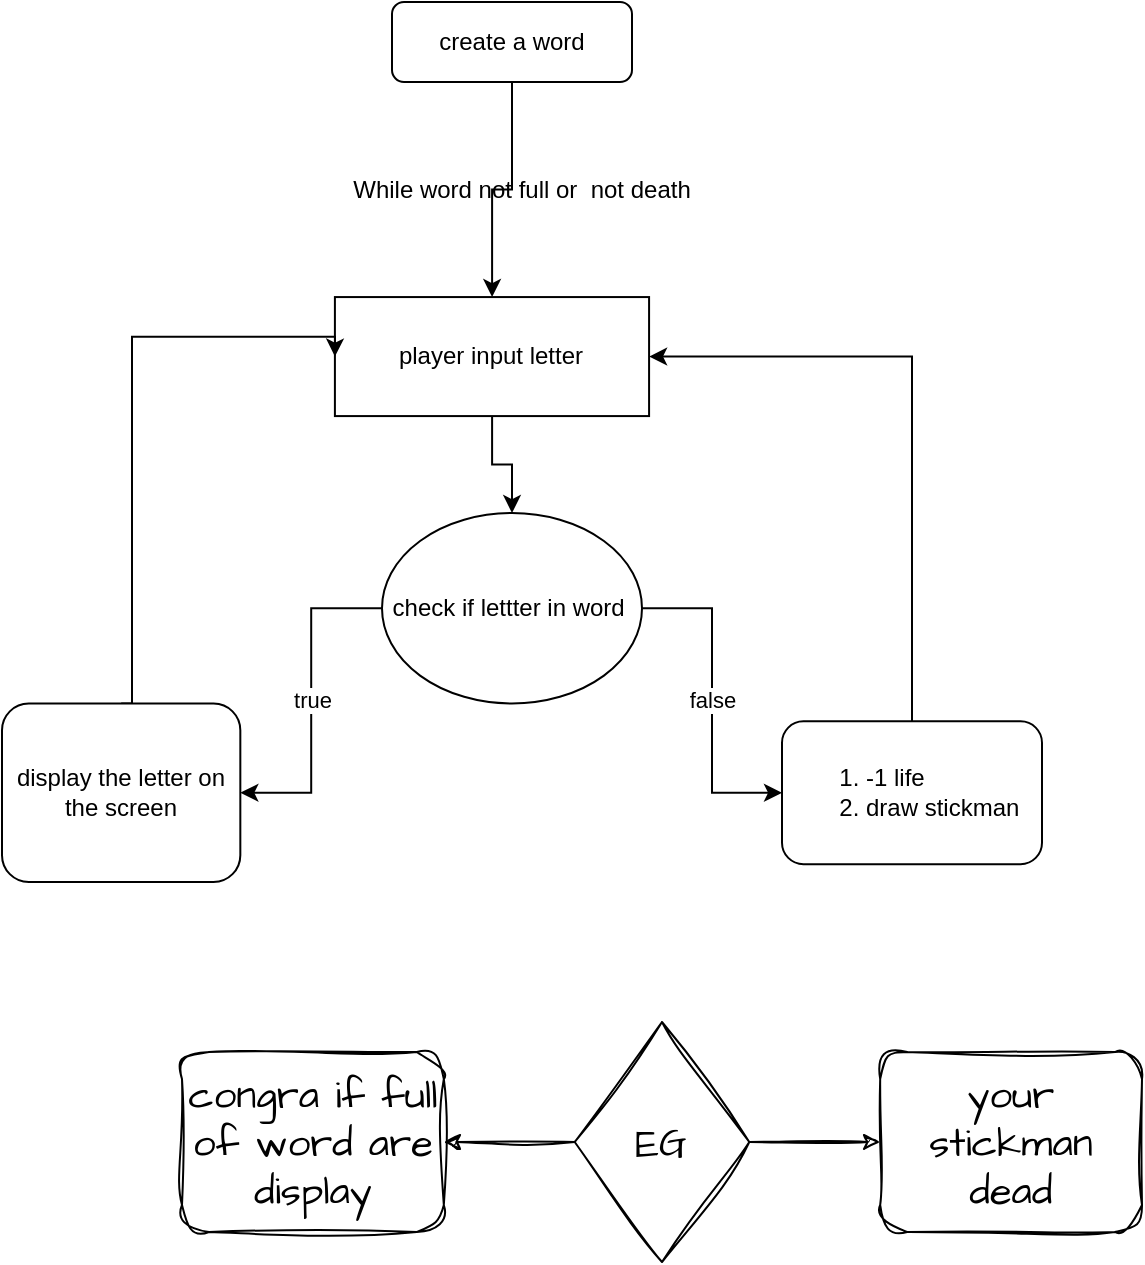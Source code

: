 <mxfile version="21.3.7" type="github">
  <diagram id="C5RBs43oDa-KdzZeNtuy" name="Page-1">
    <mxGraphModel dx="1426" dy="789" grid="1" gridSize="10" guides="1" tooltips="1" connect="1" arrows="1" fold="1" page="1" pageScale="1" pageWidth="827" pageHeight="1169" math="0" shadow="0">
      <root>
        <mxCell id="WIyWlLk6GJQsqaUBKTNV-0" />
        <mxCell id="WIyWlLk6GJQsqaUBKTNV-1" parent="WIyWlLk6GJQsqaUBKTNV-0" />
        <mxCell id="9UxEub91nrfp-Pejf8r--5" style="edgeStyle=orthogonalEdgeStyle;rounded=0;orthogonalLoop=1;jettySize=auto;html=1;" edge="1" parent="WIyWlLk6GJQsqaUBKTNV-1" source="WIyWlLk6GJQsqaUBKTNV-3" target="9UxEub91nrfp-Pejf8r--0">
          <mxGeometry relative="1" as="geometry" />
        </mxCell>
        <mxCell id="WIyWlLk6GJQsqaUBKTNV-3" value="create a word" style="rounded=1;whiteSpace=wrap;html=1;fontSize=12;glass=0;strokeWidth=1;shadow=0;" parent="WIyWlLk6GJQsqaUBKTNV-1" vertex="1">
          <mxGeometry x="305" y="70" width="120" height="40" as="geometry" />
        </mxCell>
        <mxCell id="9UxEub91nrfp-Pejf8r--40" value="While word not full or  not death" style="group" vertex="1" connectable="0" parent="WIyWlLk6GJQsqaUBKTNV-1">
          <mxGeometry x="110" y="150" width="520" height="360" as="geometry" />
        </mxCell>
        <mxCell id="9UxEub91nrfp-Pejf8r--0" value="player input letter" style="rounded=0;whiteSpace=wrap;html=1;points=[[0,0,0,0,0],[0,0.25,0,0,0],[0,0.5,0,0,0],[0,0.75,0,0,0],[0,1,0,0,0],[0.25,0,0,0,0],[0.25,1,0,0,0],[0.5,0,0,0,0],[0.5,1,0,0,0],[0.75,0,0,0,0],[0.75,1,0,0,0],[1,0,0,0,0],[1,0.25,0,0,0],[1,0.5,0,0,0],[1,0.75,0,0,0],[1,1,0,0,0]];direction=west;" vertex="1" parent="9UxEub91nrfp-Pejf8r--40">
          <mxGeometry x="166.458" y="67.531" width="157.083" height="59.504" as="geometry" />
        </mxCell>
        <mxCell id="9UxEub91nrfp-Pejf8r--9" value="check if lettter in word&amp;nbsp;" style="ellipse;whiteSpace=wrap;html=1;" vertex="1" parent="9UxEub91nrfp-Pejf8r--40">
          <mxGeometry x="190" y="175.536" width="130" height="95.207" as="geometry" />
        </mxCell>
        <mxCell id="9UxEub91nrfp-Pejf8r--10" style="edgeStyle=orthogonalEdgeStyle;rounded=0;orthogonalLoop=1;jettySize=auto;html=1;" edge="1" parent="9UxEub91nrfp-Pejf8r--40" source="9UxEub91nrfp-Pejf8r--0" target="9UxEub91nrfp-Pejf8r--9">
          <mxGeometry relative="1" as="geometry" />
        </mxCell>
        <mxCell id="9UxEub91nrfp-Pejf8r--33" value="" style="edgeStyle=orthogonalEdgeStyle;rounded=0;orthogonalLoop=1;jettySize=auto;html=1;exitX=0.5;exitY=0;exitDx=0;exitDy=0;entryX=1;entryY=0.5;entryDx=0;entryDy=0;entryPerimeter=0;" edge="1" parent="9UxEub91nrfp-Pejf8r--40" source="9UxEub91nrfp-Pejf8r--11" target="9UxEub91nrfp-Pejf8r--0">
          <mxGeometry relative="1" as="geometry">
            <mxPoint x="86.667" y="59.504" as="targetPoint" />
            <Array as="points">
              <mxPoint x="65" y="271.117" />
              <mxPoint x="65" y="87.393" />
            </Array>
          </mxGeometry>
        </mxCell>
        <mxCell id="9UxEub91nrfp-Pejf8r--11" value="display the letter on the screen" style="rounded=1;whiteSpace=wrap;html=1;direction=east;" vertex="1" parent="9UxEub91nrfp-Pejf8r--40">
          <mxGeometry y="270.744" width="119.167" height="89.256" as="geometry" />
        </mxCell>
        <mxCell id="9UxEub91nrfp-Pejf8r--12" value="true" style="edgeStyle=orthogonalEdgeStyle;rounded=0;orthogonalLoop=1;jettySize=auto;html=1;entryX=1;entryY=0.5;entryDx=0;entryDy=0;" edge="1" parent="9UxEub91nrfp-Pejf8r--40" source="9UxEub91nrfp-Pejf8r--9" target="9UxEub91nrfp-Pejf8r--11">
          <mxGeometry relative="1" as="geometry" />
        </mxCell>
        <mxCell id="9UxEub91nrfp-Pejf8r--36" style="edgeStyle=orthogonalEdgeStyle;rounded=0;orthogonalLoop=1;jettySize=auto;html=1;exitX=0.5;exitY=0;exitDx=0;exitDy=0;entryX=0;entryY=0.5;entryDx=0;entryDy=0;entryPerimeter=0;" edge="1" parent="9UxEub91nrfp-Pejf8r--40" source="9UxEub91nrfp-Pejf8r--34" target="9UxEub91nrfp-Pejf8r--0">
          <mxGeometry relative="1" as="geometry" />
        </mxCell>
        <mxCell id="9UxEub91nrfp-Pejf8r--34" value="&lt;ol&gt;&lt;li&gt;-1 life&lt;/li&gt;&lt;li&gt;draw stickman&lt;/li&gt;&lt;/ol&gt;" style="rounded=1;whiteSpace=wrap;html=1;align=left;" vertex="1" parent="9UxEub91nrfp-Pejf8r--40">
          <mxGeometry x="390" y="279.669" width="130" height="71.405" as="geometry" />
        </mxCell>
        <mxCell id="9UxEub91nrfp-Pejf8r--37" value="false" style="edgeStyle=orthogonalEdgeStyle;rounded=0;orthogonalLoop=1;jettySize=auto;html=1;entryX=0;entryY=0.5;entryDx=0;entryDy=0;" edge="1" parent="9UxEub91nrfp-Pejf8r--40" source="9UxEub91nrfp-Pejf8r--9" target="9UxEub91nrfp-Pejf8r--34">
          <mxGeometry relative="1" as="geometry" />
        </mxCell>
        <mxCell id="9UxEub91nrfp-Pejf8r--50" value="" style="group" vertex="1" connectable="0" parent="WIyWlLk6GJQsqaUBKTNV-1">
          <mxGeometry x="200" y="580" width="480" height="120" as="geometry" />
        </mxCell>
        <mxCell id="9UxEub91nrfp-Pejf8r--44" value="EG" style="rhombus;whiteSpace=wrap;html=1;sketch=1;hachureGap=4;jiggle=2;curveFitting=1;fontFamily=Architects Daughter;fontSource=https%3A%2F%2Ffonts.googleapis.com%2Fcss%3Ffamily%3DArchitects%2BDaughter;fontSize=20;" vertex="1" parent="9UxEub91nrfp-Pejf8r--50">
          <mxGeometry x="196.364" width="87.273" height="120" as="geometry" />
        </mxCell>
        <mxCell id="9UxEub91nrfp-Pejf8r--46" value="congra if full of word are display" style="rounded=1;whiteSpace=wrap;html=1;fontSize=20;fontFamily=Architects Daughter;sketch=1;hachureGap=4;jiggle=2;curveFitting=1;fontSource=https%3A%2F%2Ffonts.googleapis.com%2Fcss%3Ffamily%3DArchitects%2BDaughter;" vertex="1" parent="9UxEub91nrfp-Pejf8r--50">
          <mxGeometry y="15" width="130.909" height="90" as="geometry" />
        </mxCell>
        <mxCell id="9UxEub91nrfp-Pejf8r--47" value="" style="edgeStyle=orthogonalEdgeStyle;rounded=0;sketch=1;hachureGap=4;jiggle=2;curveFitting=1;orthogonalLoop=1;jettySize=auto;html=1;fontFamily=Architects Daughter;fontSource=https%3A%2F%2Ffonts.googleapis.com%2Fcss%3Ffamily%3DArchitects%2BDaughter;fontSize=16;" edge="1" parent="9UxEub91nrfp-Pejf8r--50" source="9UxEub91nrfp-Pejf8r--44" target="9UxEub91nrfp-Pejf8r--46">
          <mxGeometry relative="1" as="geometry" />
        </mxCell>
        <mxCell id="9UxEub91nrfp-Pejf8r--48" value="your stickman dead" style="rounded=1;whiteSpace=wrap;html=1;fontSize=20;fontFamily=Architects Daughter;sketch=1;hachureGap=4;jiggle=2;curveFitting=1;fontSource=https%3A%2F%2Ffonts.googleapis.com%2Fcss%3Ffamily%3DArchitects%2BDaughter;" vertex="1" parent="9UxEub91nrfp-Pejf8r--50">
          <mxGeometry x="349.091" y="15" width="130.909" height="90" as="geometry" />
        </mxCell>
        <mxCell id="9UxEub91nrfp-Pejf8r--49" value="" style="edgeStyle=orthogonalEdgeStyle;rounded=0;sketch=1;hachureGap=4;jiggle=2;curveFitting=1;orthogonalLoop=1;jettySize=auto;html=1;fontFamily=Architects Daughter;fontSource=https%3A%2F%2Ffonts.googleapis.com%2Fcss%3Ffamily%3DArchitects%2BDaughter;fontSize=16;" edge="1" parent="9UxEub91nrfp-Pejf8r--50" source="9UxEub91nrfp-Pejf8r--44" target="9UxEub91nrfp-Pejf8r--48">
          <mxGeometry relative="1" as="geometry" />
        </mxCell>
      </root>
    </mxGraphModel>
  </diagram>
</mxfile>
